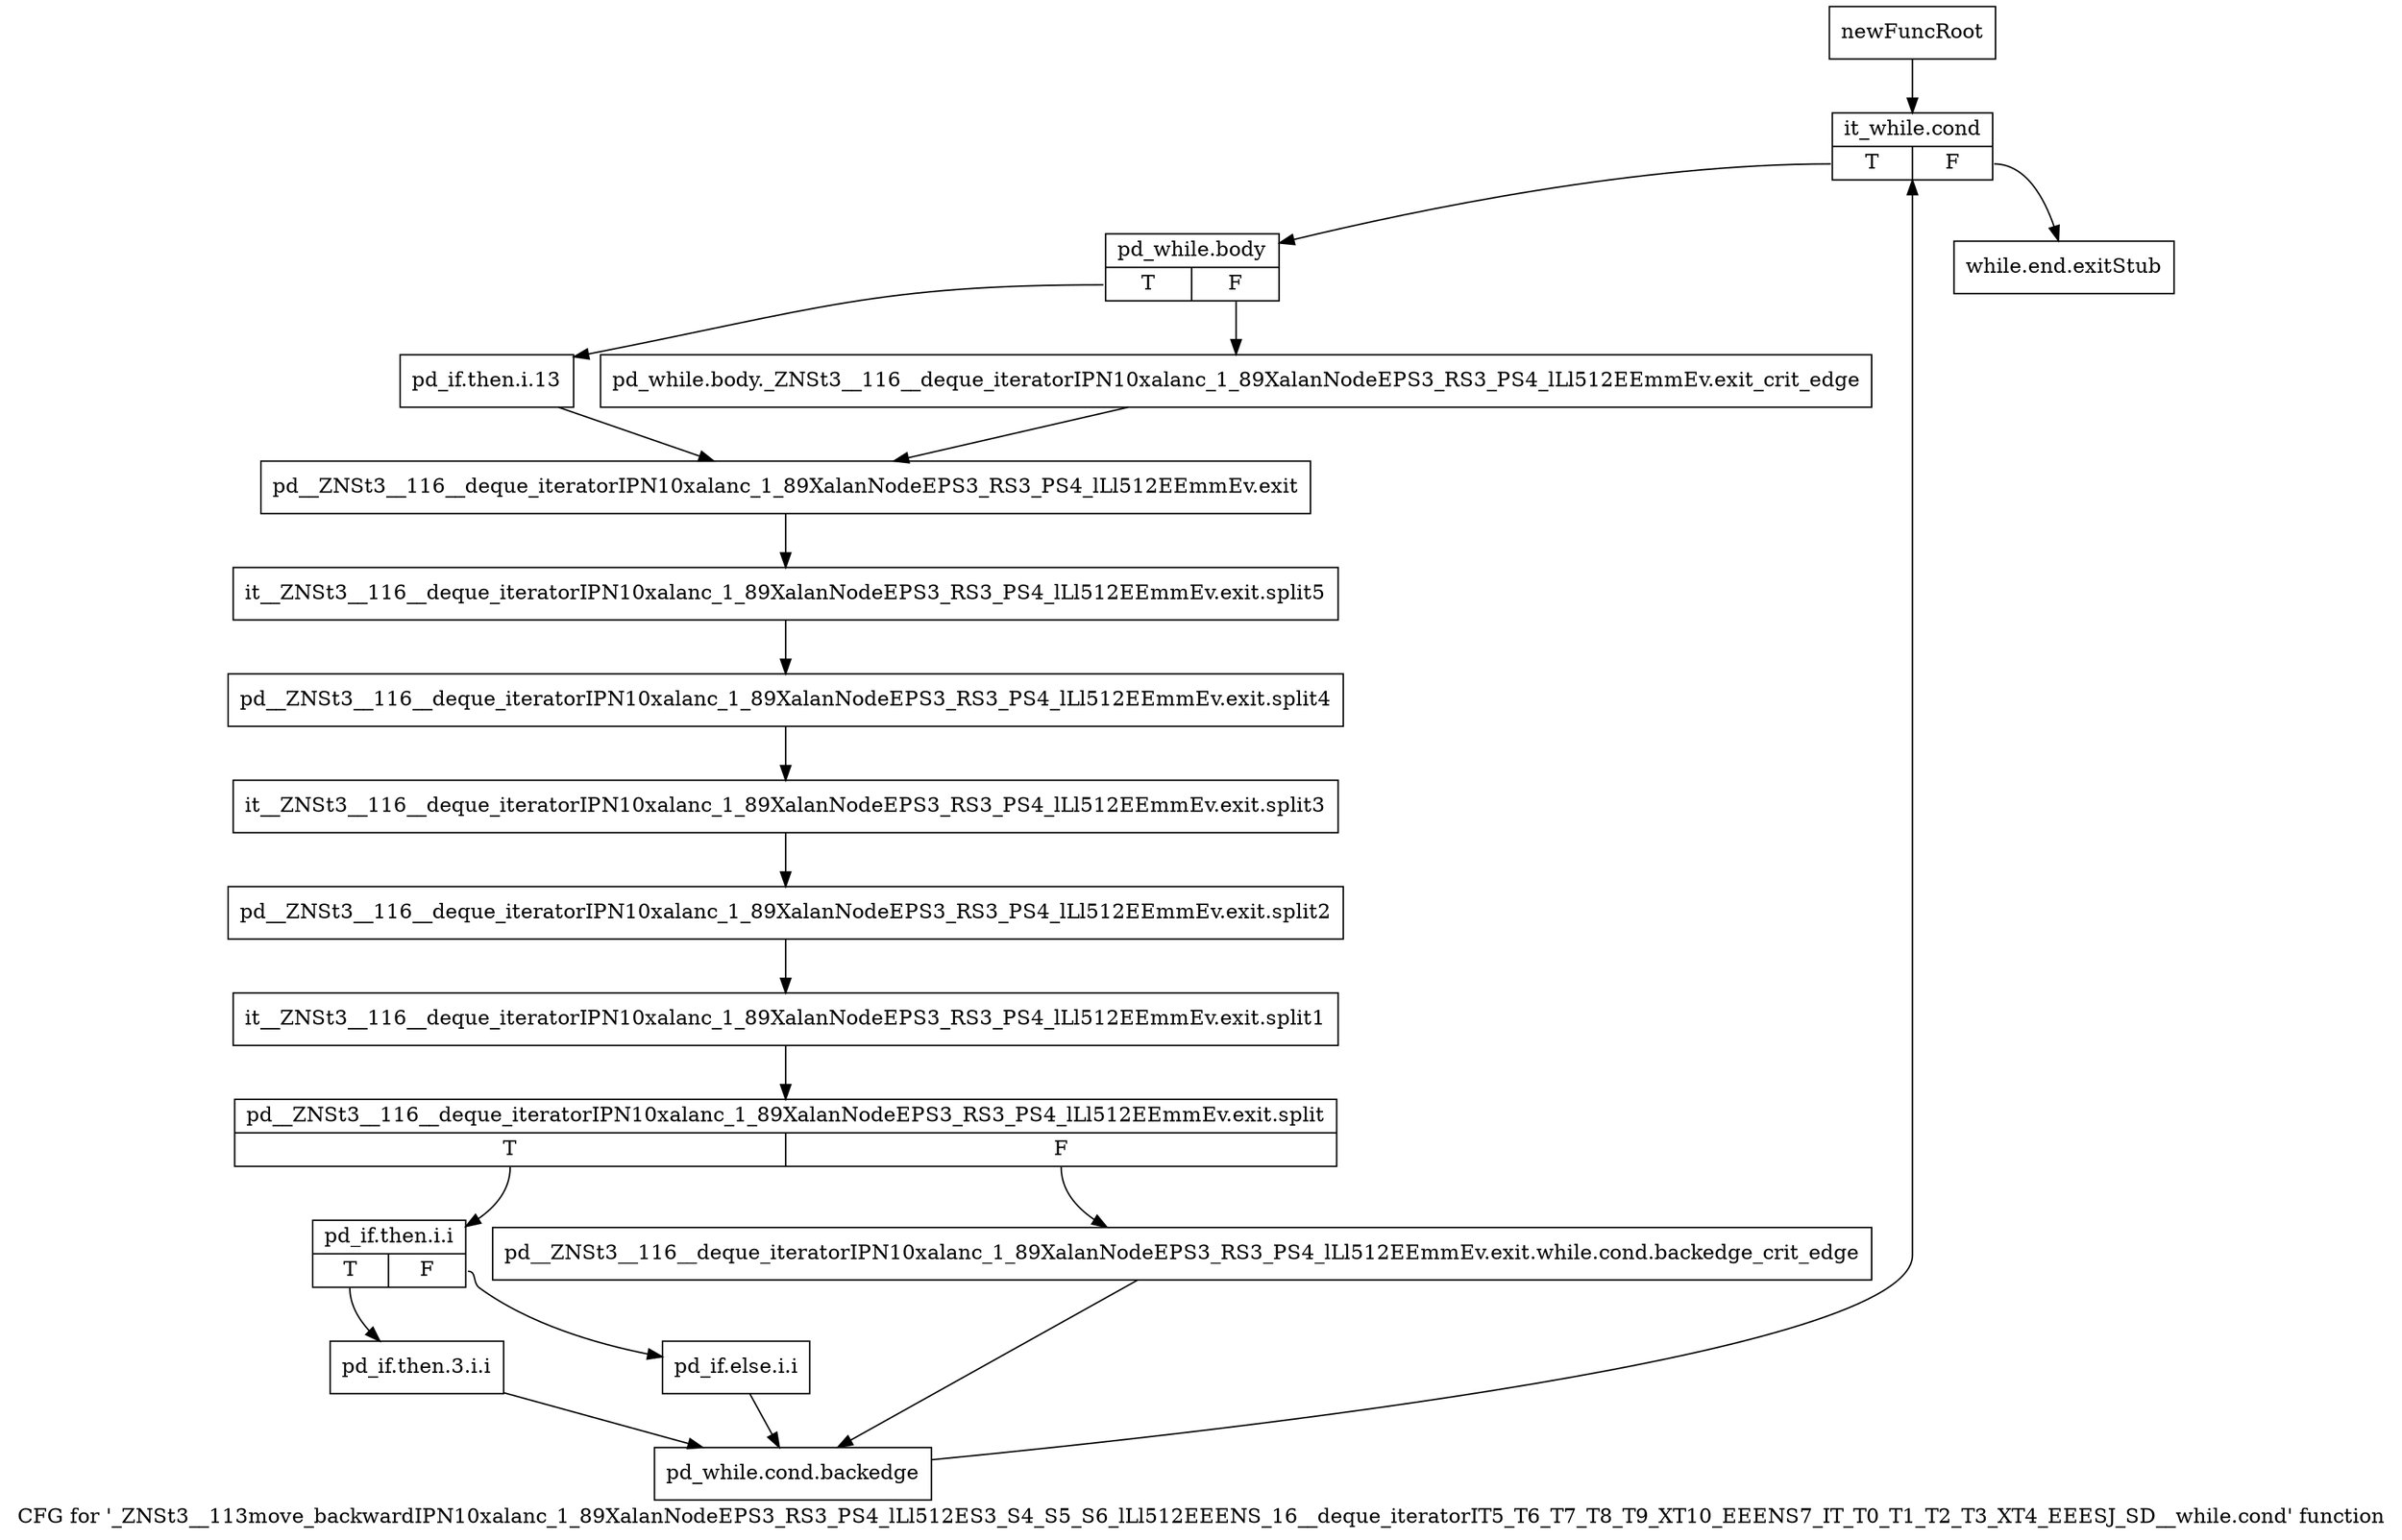 digraph "CFG for '_ZNSt3__113move_backwardIPN10xalanc_1_89XalanNodeEPS3_RS3_PS4_lLl512ES3_S4_S5_S6_lLl512EEENS_16__deque_iteratorIT5_T6_T7_T8_T9_XT10_EEENS7_IT_T0_T1_T2_T3_XT4_EEESJ_SD__while.cond' function" {
	label="CFG for '_ZNSt3__113move_backwardIPN10xalanc_1_89XalanNodeEPS3_RS3_PS4_lLl512ES3_S4_S5_S6_lLl512EEENS_16__deque_iteratorIT5_T6_T7_T8_T9_XT10_EEENS7_IT_T0_T1_T2_T3_XT4_EEESJ_SD__while.cond' function";

	Node0x84d1770 [shape=record,label="{newFuncRoot}"];
	Node0x84d1770 -> Node0x84d1810;
	Node0x84d17c0 [shape=record,label="{while.end.exitStub}"];
	Node0x84d1810 [shape=record,label="{it_while.cond|{<s0>T|<s1>F}}"];
	Node0x84d1810:s0 -> Node0x84d1860;
	Node0x84d1810:s1 -> Node0x84d17c0;
	Node0x84d1860 [shape=record,label="{pd_while.body|{<s0>T|<s1>F}}"];
	Node0x84d1860:s0 -> Node0x84d1900;
	Node0x84d1860:s1 -> Node0x84d18b0;
	Node0x84d18b0 [shape=record,label="{pd_while.body._ZNSt3__116__deque_iteratorIPN10xalanc_1_89XalanNodeEPS3_RS3_PS4_lLl512EEmmEv.exit_crit_edge}"];
	Node0x84d18b0 -> Node0x84d1950;
	Node0x84d1900 [shape=record,label="{pd_if.then.i.13}"];
	Node0x84d1900 -> Node0x84d1950;
	Node0x84d1950 [shape=record,label="{pd__ZNSt3__116__deque_iteratorIPN10xalanc_1_89XalanNodeEPS3_RS3_PS4_lLl512EEmmEv.exit}"];
	Node0x84d1950 -> Node0xd21f360;
	Node0xd21f360 [shape=record,label="{it__ZNSt3__116__deque_iteratorIPN10xalanc_1_89XalanNodeEPS3_RS3_PS4_lLl512EEmmEv.exit.split5}"];
	Node0xd21f360 -> Node0xd21f630;
	Node0xd21f630 [shape=record,label="{pd__ZNSt3__116__deque_iteratorIPN10xalanc_1_89XalanNodeEPS3_RS3_PS4_lLl512EEmmEv.exit.split4}"];
	Node0xd21f630 -> Node0xd21f4a0;
	Node0xd21f4a0 [shape=record,label="{it__ZNSt3__116__deque_iteratorIPN10xalanc_1_89XalanNodeEPS3_RS3_PS4_lLl512EEmmEv.exit.split3}"];
	Node0xd21f4a0 -> Node0xd21f860;
	Node0xd21f860 [shape=record,label="{pd__ZNSt3__116__deque_iteratorIPN10xalanc_1_89XalanNodeEPS3_RS3_PS4_lLl512EEmmEv.exit.split2}"];
	Node0xd21f860 -> Node0xd21f9a0;
	Node0xd21f9a0 [shape=record,label="{it__ZNSt3__116__deque_iteratorIPN10xalanc_1_89XalanNodeEPS3_RS3_PS4_lLl512EEmmEv.exit.split1}"];
	Node0xd21f9a0 -> Node0xd221160;
	Node0xd221160 [shape=record,label="{pd__ZNSt3__116__deque_iteratorIPN10xalanc_1_89XalanNodeEPS3_RS3_PS4_lLl512EEmmEv.exit.split|{<s0>T|<s1>F}}"];
	Node0xd221160:s0 -> Node0x84d19f0;
	Node0xd221160:s1 -> Node0x84d19a0;
	Node0x84d19a0 [shape=record,label="{pd__ZNSt3__116__deque_iteratorIPN10xalanc_1_89XalanNodeEPS3_RS3_PS4_lLl512EEmmEv.exit.while.cond.backedge_crit_edge}"];
	Node0x84d19a0 -> Node0x84d1ae0;
	Node0x84d19f0 [shape=record,label="{pd_if.then.i.i|{<s0>T|<s1>F}}"];
	Node0x84d19f0:s0 -> Node0x84d1a90;
	Node0x84d19f0:s1 -> Node0x84d1a40;
	Node0x84d1a40 [shape=record,label="{pd_if.else.i.i}"];
	Node0x84d1a40 -> Node0x84d1ae0;
	Node0x84d1a90 [shape=record,label="{pd_if.then.3.i.i}"];
	Node0x84d1a90 -> Node0x84d1ae0;
	Node0x84d1ae0 [shape=record,label="{pd_while.cond.backedge}"];
	Node0x84d1ae0 -> Node0x84d1810;
}
